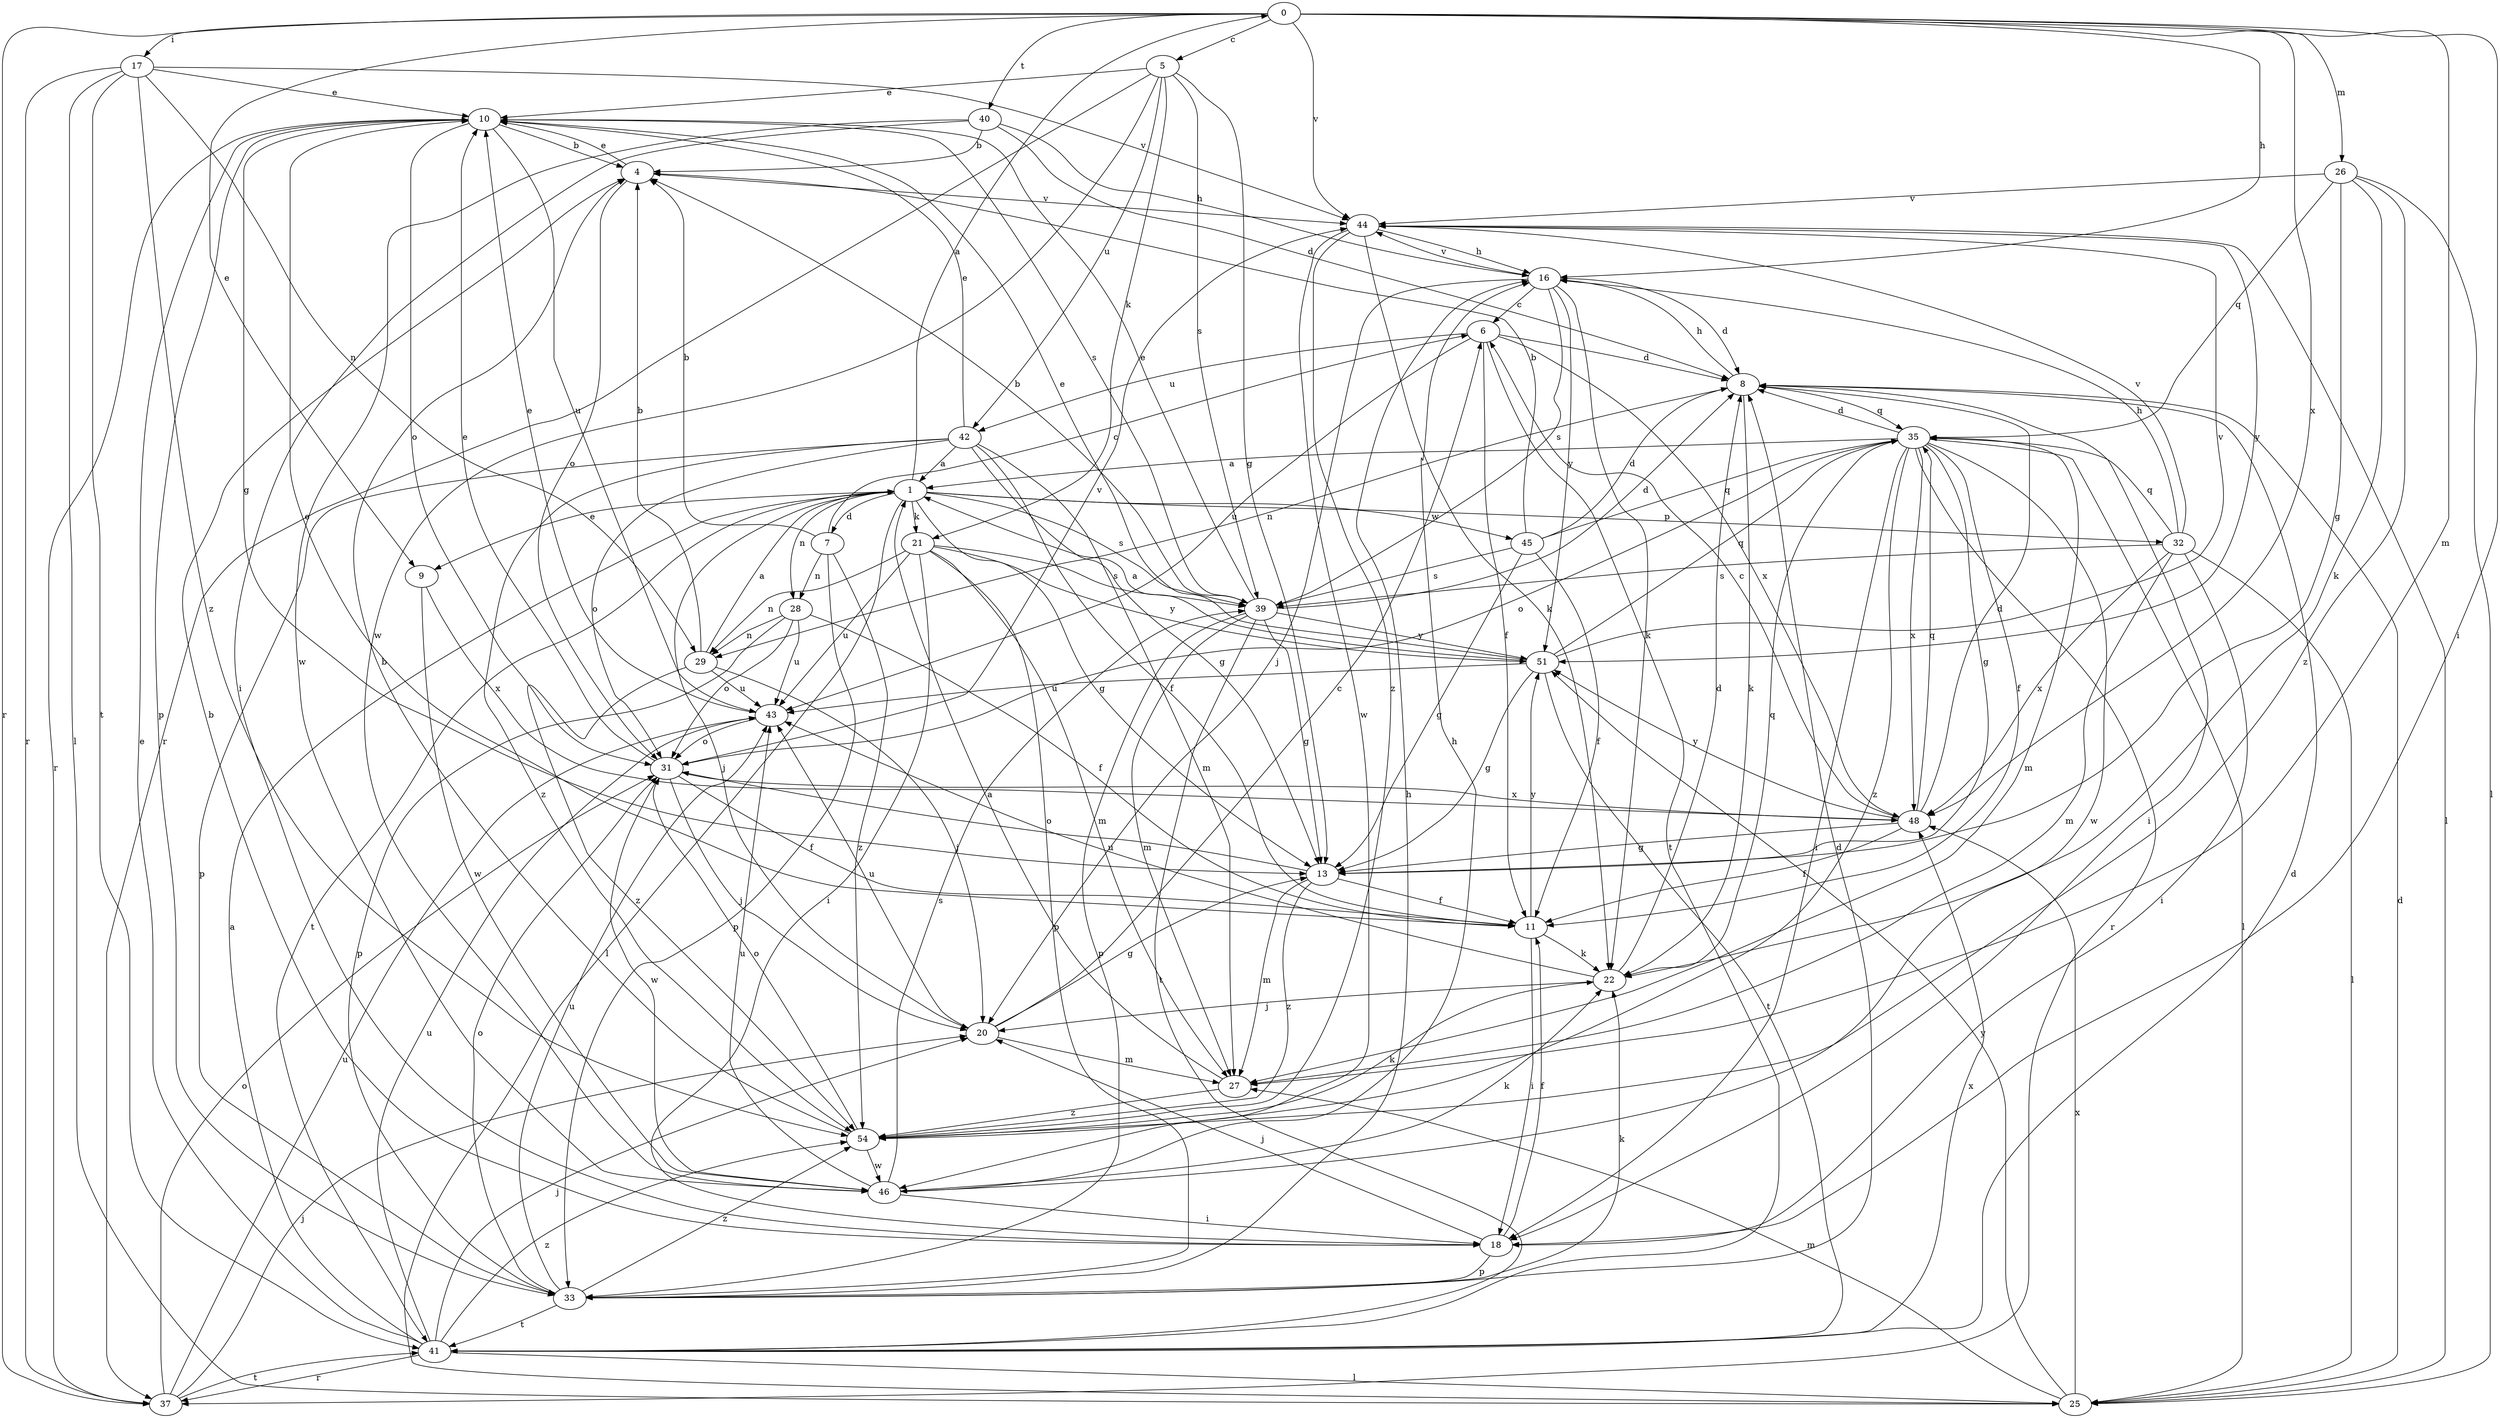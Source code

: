 strict digraph  {
0;
1;
4;
5;
6;
7;
8;
9;
10;
11;
13;
16;
17;
18;
20;
21;
22;
25;
26;
27;
28;
29;
31;
32;
33;
35;
37;
39;
40;
41;
42;
43;
44;
45;
46;
48;
51;
54;
0 -> 5  [label=c];
0 -> 9  [label=e];
0 -> 16  [label=h];
0 -> 17  [label=i];
0 -> 18  [label=i];
0 -> 26  [label=m];
0 -> 27  [label=m];
0 -> 37  [label=r];
0 -> 40  [label=t];
0 -> 44  [label=v];
0 -> 48  [label=x];
1 -> 0  [label=a];
1 -> 7  [label=d];
1 -> 9  [label=e];
1 -> 13  [label=g];
1 -> 20  [label=j];
1 -> 21  [label=k];
1 -> 25  [label=l];
1 -> 28  [label=n];
1 -> 32  [label=p];
1 -> 39  [label=s];
1 -> 41  [label=t];
1 -> 45  [label=w];
4 -> 10  [label=e];
4 -> 31  [label=o];
4 -> 44  [label=v];
5 -> 10  [label=e];
5 -> 13  [label=g];
5 -> 21  [label=k];
5 -> 37  [label=r];
5 -> 39  [label=s];
5 -> 42  [label=u];
5 -> 46  [label=w];
6 -> 8  [label=d];
6 -> 11  [label=f];
6 -> 41  [label=t];
6 -> 42  [label=u];
6 -> 43  [label=u];
6 -> 48  [label=x];
7 -> 4  [label=b];
7 -> 6  [label=c];
7 -> 28  [label=n];
7 -> 33  [label=p];
7 -> 54  [label=z];
8 -> 16  [label=h];
8 -> 18  [label=i];
8 -> 22  [label=k];
8 -> 29  [label=n];
8 -> 35  [label=q];
9 -> 46  [label=w];
9 -> 48  [label=x];
10 -> 4  [label=b];
10 -> 13  [label=g];
10 -> 31  [label=o];
10 -> 33  [label=p];
10 -> 37  [label=r];
10 -> 39  [label=s];
10 -> 43  [label=u];
11 -> 10  [label=e];
11 -> 18  [label=i];
11 -> 22  [label=k];
11 -> 51  [label=y];
13 -> 11  [label=f];
13 -> 27  [label=m];
13 -> 31  [label=o];
13 -> 54  [label=z];
16 -> 6  [label=c];
16 -> 8  [label=d];
16 -> 20  [label=j];
16 -> 22  [label=k];
16 -> 39  [label=s];
16 -> 44  [label=v];
16 -> 51  [label=y];
17 -> 10  [label=e];
17 -> 25  [label=l];
17 -> 29  [label=n];
17 -> 37  [label=r];
17 -> 41  [label=t];
17 -> 44  [label=v];
17 -> 54  [label=z];
18 -> 4  [label=b];
18 -> 11  [label=f];
18 -> 20  [label=j];
18 -> 33  [label=p];
20 -> 6  [label=c];
20 -> 13  [label=g];
20 -> 27  [label=m];
20 -> 43  [label=u];
21 -> 18  [label=i];
21 -> 27  [label=m];
21 -> 29  [label=n];
21 -> 33  [label=p];
21 -> 39  [label=s];
21 -> 43  [label=u];
21 -> 51  [label=y];
22 -> 8  [label=d];
22 -> 20  [label=j];
22 -> 35  [label=q];
22 -> 43  [label=u];
25 -> 8  [label=d];
25 -> 27  [label=m];
25 -> 48  [label=x];
25 -> 51  [label=y];
26 -> 13  [label=g];
26 -> 22  [label=k];
26 -> 25  [label=l];
26 -> 35  [label=q];
26 -> 44  [label=v];
26 -> 54  [label=z];
27 -> 1  [label=a];
27 -> 54  [label=z];
28 -> 11  [label=f];
28 -> 29  [label=n];
28 -> 31  [label=o];
28 -> 33  [label=p];
28 -> 43  [label=u];
29 -> 1  [label=a];
29 -> 4  [label=b];
29 -> 20  [label=j];
29 -> 43  [label=u];
29 -> 54  [label=z];
31 -> 10  [label=e];
31 -> 11  [label=f];
31 -> 20  [label=j];
31 -> 44  [label=v];
31 -> 46  [label=w];
31 -> 48  [label=x];
32 -> 16  [label=h];
32 -> 18  [label=i];
32 -> 25  [label=l];
32 -> 27  [label=m];
32 -> 35  [label=q];
32 -> 39  [label=s];
32 -> 44  [label=v];
32 -> 48  [label=x];
33 -> 8  [label=d];
33 -> 16  [label=h];
33 -> 22  [label=k];
33 -> 31  [label=o];
33 -> 41  [label=t];
33 -> 43  [label=u];
33 -> 54  [label=z];
35 -> 1  [label=a];
35 -> 8  [label=d];
35 -> 11  [label=f];
35 -> 13  [label=g];
35 -> 18  [label=i];
35 -> 25  [label=l];
35 -> 27  [label=m];
35 -> 31  [label=o];
35 -> 37  [label=r];
35 -> 46  [label=w];
35 -> 48  [label=x];
35 -> 54  [label=z];
37 -> 20  [label=j];
37 -> 31  [label=o];
37 -> 41  [label=t];
37 -> 43  [label=u];
39 -> 4  [label=b];
39 -> 8  [label=d];
39 -> 10  [label=e];
39 -> 13  [label=g];
39 -> 27  [label=m];
39 -> 33  [label=p];
39 -> 41  [label=t];
39 -> 51  [label=y];
40 -> 4  [label=b];
40 -> 8  [label=d];
40 -> 16  [label=h];
40 -> 18  [label=i];
40 -> 46  [label=w];
41 -> 1  [label=a];
41 -> 8  [label=d];
41 -> 10  [label=e];
41 -> 20  [label=j];
41 -> 25  [label=l];
41 -> 37  [label=r];
41 -> 43  [label=u];
41 -> 48  [label=x];
41 -> 54  [label=z];
42 -> 1  [label=a];
42 -> 10  [label=e];
42 -> 11  [label=f];
42 -> 13  [label=g];
42 -> 27  [label=m];
42 -> 31  [label=o];
42 -> 33  [label=p];
42 -> 54  [label=z];
43 -> 10  [label=e];
43 -> 31  [label=o];
44 -> 16  [label=h];
44 -> 22  [label=k];
44 -> 25  [label=l];
44 -> 46  [label=w];
44 -> 51  [label=y];
44 -> 54  [label=z];
45 -> 4  [label=b];
45 -> 8  [label=d];
45 -> 11  [label=f];
45 -> 13  [label=g];
45 -> 35  [label=q];
45 -> 39  [label=s];
46 -> 16  [label=h];
46 -> 18  [label=i];
46 -> 22  [label=k];
46 -> 39  [label=s];
46 -> 43  [label=u];
48 -> 6  [label=c];
48 -> 8  [label=d];
48 -> 11  [label=f];
48 -> 13  [label=g];
48 -> 35  [label=q];
48 -> 51  [label=y];
51 -> 1  [label=a];
51 -> 10  [label=e];
51 -> 13  [label=g];
51 -> 35  [label=q];
51 -> 41  [label=t];
51 -> 43  [label=u];
51 -> 44  [label=v];
54 -> 4  [label=b];
54 -> 22  [label=k];
54 -> 31  [label=o];
54 -> 46  [label=w];
}
